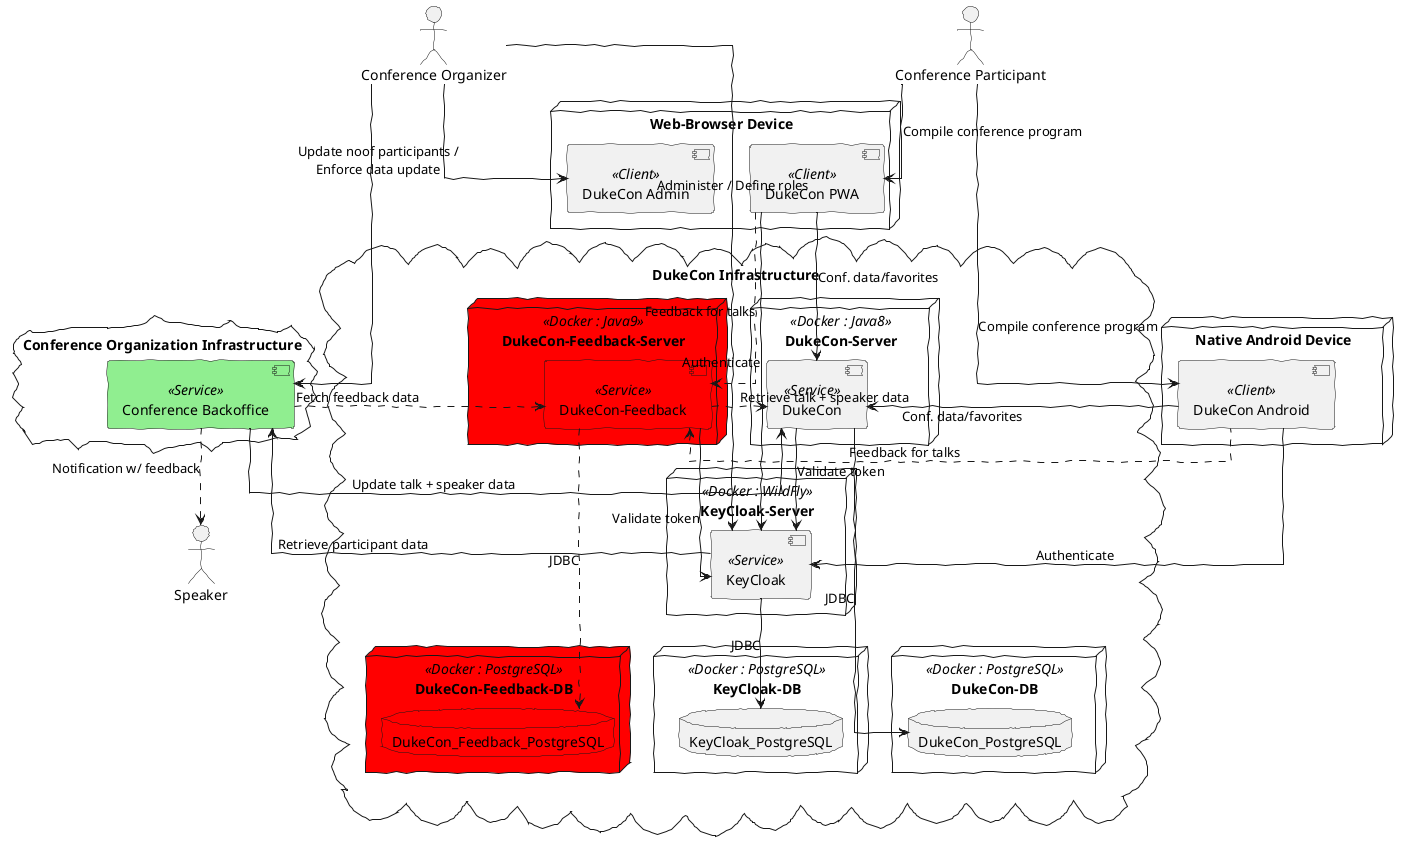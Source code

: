 @startuml
skinparam handwritten true
skinparam linetype ortho

actor :Conference Organizer:
actor :Conference Participant:
actor :Speaker:

node "Web-Browser Device" {
    [DukeCon Admin] <<Client>>
    [DukeCon PWA] <<Client>> as DukeConPwa
}

node "Native Android Device" {
    [DukeCon Android] <<Client>> as DukeConAndroid
}

cloud "Conference Organization Infrastructure" {
    [Conference Backoffice] <<Service>> as ConferenceBackoffice #lightgreen
'    [SMTP Server] <<Postfix>> as ConferenceMailer #red
}

cloud "DukeCon Infrastructure" {
    node DukeCon-Server <<Docker : Java8>> {
        [DukeCon] <<Service>> as DukeconService
    }

    node DukeCon-Feedback-Server <<Docker : Java9>> #red {
        [DukeCon-Feedback] <<Service>> as DukeconFeedbackService #red
    }

    node KeyCloak-Server <<Docker : WildFly>> {
        [KeyCloak] <<Service>>
    }
    DukeconService -down-> KeyCloak : Validate token
    DukeconFeedbackService -down-> KeyCloak : Validate token

    together {
        node DukeCon-DB <<Docker : PostgreSQL>> {
            database DukeCon_PostgreSQL
        }
        [DukeconService] --> [DukeCon_PostgreSQL] : JDBC

        node DukeCon-Feedback-DB <<Docker : PostgreSQL>> #red {
            database DukeCon_Feedback_PostgreSQL as DukeconFeedbackDB #red
        }
        [DukeconFeedbackService] ..> DukeconFeedbackDB : JDBC
        DukeconService <.right. DukeconFeedbackService : Retrieve talk + speaker data

        node KeyCloak-DB <<Docker : PostgreSQL>> {
            database KeyCloak_PostgreSQL
        }
        [KeyCloak] --> [KeyCloak_PostgreSQL] : JDBC
    }
}

ConferenceBackoffice -right-> DukeconService : Update talk + speaker data
ConferenceBackoffice <-left- KeyCloak : Retrieve participant data
'[DukeconFeedbackService] ..> ConferenceMailer : SMTP
ConferenceBackoffice .down.> DukeconFeedbackService : Fetch feedback data

:Conference Organizer: -down-> (DukeCon Admin) : "Update noof participants /\nEnforce data update"
:Conference Organizer: -down-> ConferenceBackoffice
:Conference Organizer: -down-> KeyCloak : Administer / Define roles

:Conference Participant: -down-> DukeConAndroid : Compile conference program
:Conference Participant: -down-> DukeConPwa : Compile conference program

(DukeConPwa) -down-> (DukeconService) : Conf. data/favorites
(DukeConPwa) .down-> (DukeconFeedbackService) : Feedback for talks
(DukeConPwa) -down-> (KeyCloak) : Authenticate

(DukeConAndroid) --> (DukeconService) : Conf. data/favorites
(DukeconFeedbackService) <.. (DukeConAndroid) : Feedback for talks
(DukeConAndroid) --> (KeyCloak) : Authenticate

'ConferenceMailer --> :Speaker: : Mail
ConferenceBackoffice .down.> :Speaker: : Notification w/ feedback

@enduml
